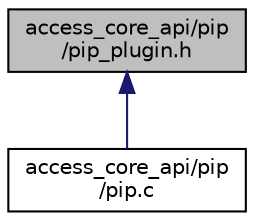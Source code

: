 digraph "access_core_api/pip/pip_plugin.h"
{
  edge [fontname="Helvetica",fontsize="10",labelfontname="Helvetica",labelfontsize="10"];
  node [fontname="Helvetica",fontsize="10",shape=record];
  Node10 [label="access_core_api/pip\l/pip_plugin.h",height=0.2,width=0.4,color="black", fillcolor="grey75", style="filled", fontcolor="black"];
  Node10 -> Node11 [dir="back",color="midnightblue",fontsize="10",style="solid",fontname="Helvetica"];
  Node11 [label="access_core_api/pip\l/pip.c",height=0.2,width=0.4,color="black", fillcolor="white", style="filled",URL="$pip_8c.html"];
}

